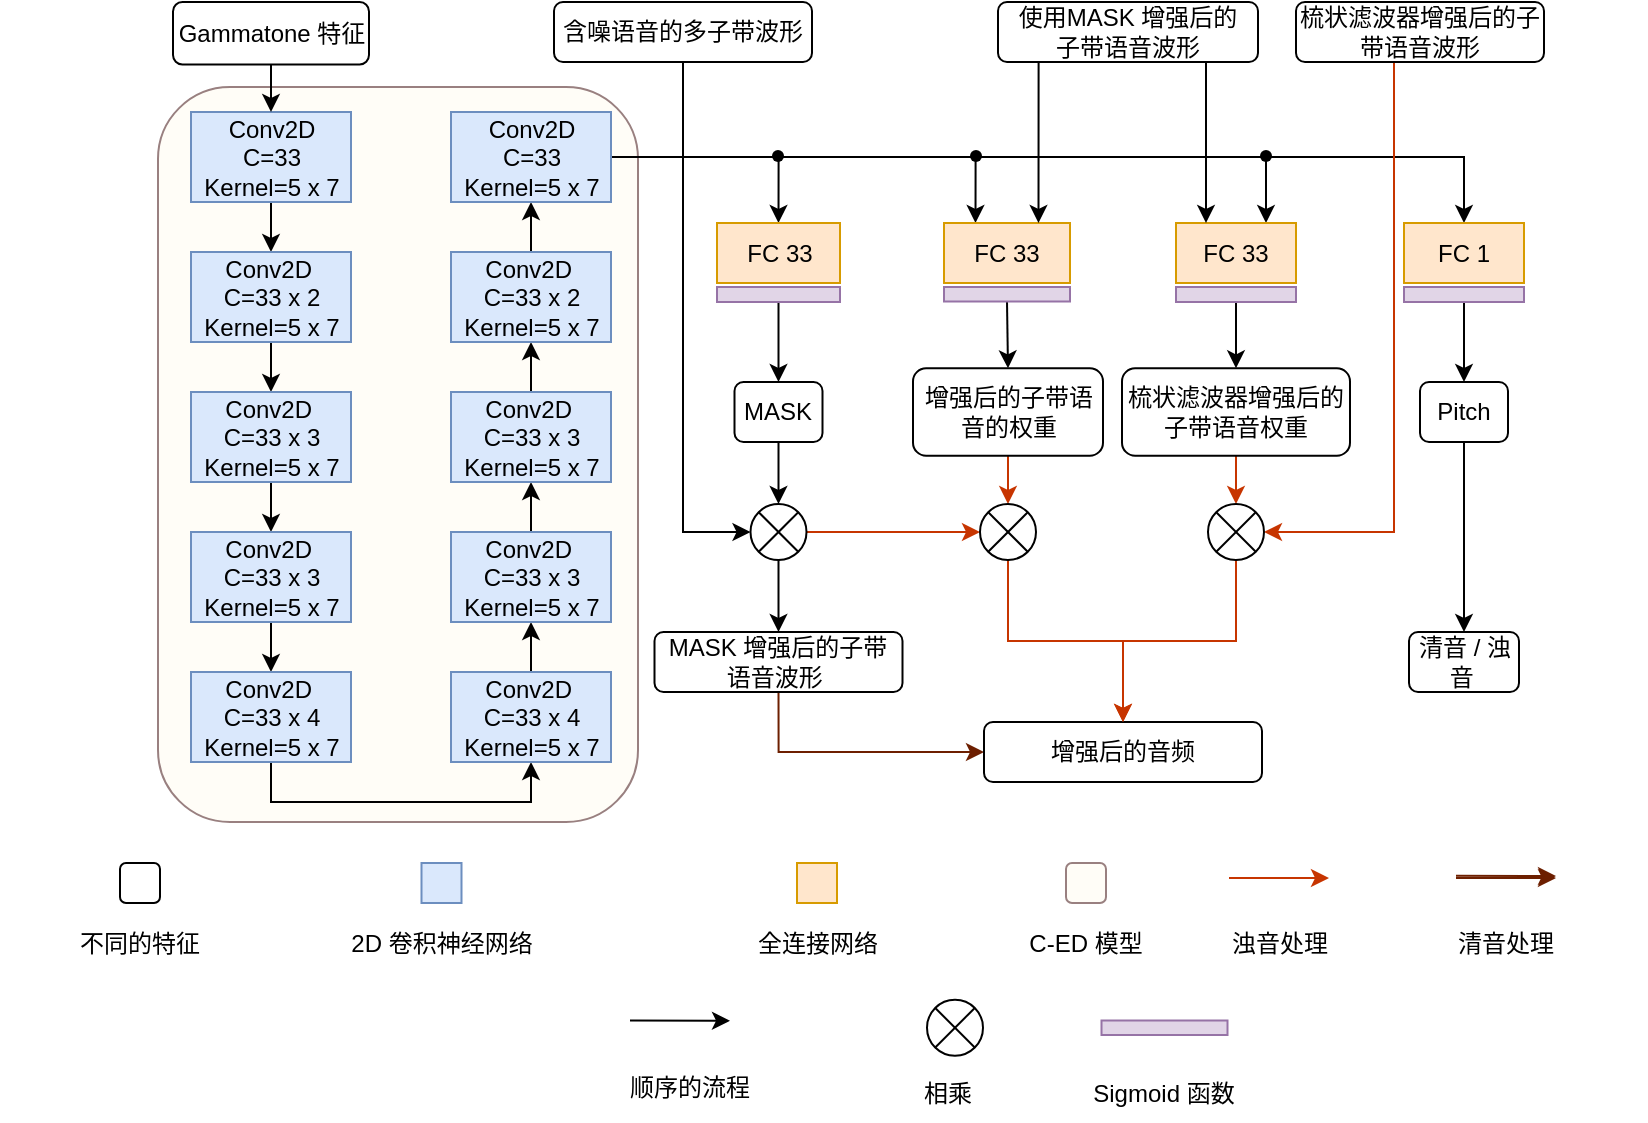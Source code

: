 <mxfile version="21.5.2" type="github">
  <diagram name="第 1 页" id="wJYim334s22GPHdo8HuX">
    <mxGraphModel dx="-627" dy="584" grid="1" gridSize="10" guides="1" tooltips="1" connect="1" arrows="1" fold="1" page="1" pageScale="1" pageWidth="827" pageHeight="1169" math="0" shadow="0">
      <root>
        <mxCell id="0" />
        <mxCell id="1" parent="0" />
        <mxCell id="y-bwJjyYfLGT31CbmjyB-1" value="" style="rounded=1;whiteSpace=wrap;html=1;fillColor=#FFFDF7;strokeColor=#998080;" vertex="1" parent="1">
          <mxGeometry x="1733" y="52.5" width="240" height="367.5" as="geometry" />
        </mxCell>
        <mxCell id="y-bwJjyYfLGT31CbmjyB-2" value="清音 /&amp;nbsp;浊音&amp;nbsp;" style="rounded=1;whiteSpace=wrap;html=1;strokeColor=default;gradientColor=none;" vertex="1" parent="1">
          <mxGeometry x="2358.5" y="325" width="55" height="30" as="geometry" />
        </mxCell>
        <mxCell id="y-bwJjyYfLGT31CbmjyB-3" style="edgeStyle=orthogonalEdgeStyle;rounded=0;orthogonalLoop=1;jettySize=auto;html=1;exitX=1;exitY=0.5;exitDx=0;exitDy=0;entryX=0;entryY=0.5;entryDx=0;entryDy=0;entryPerimeter=0;exitPerimeter=0;fillColor=#fa6800;strokeColor=#C73500;" edge="1" parent="1" source="y-bwJjyYfLGT31CbmjyB-52" target="y-bwJjyYfLGT31CbmjyB-54">
          <mxGeometry relative="1" as="geometry" />
        </mxCell>
        <mxCell id="y-bwJjyYfLGT31CbmjyB-4" style="edgeStyle=orthogonalEdgeStyle;rounded=0;orthogonalLoop=1;jettySize=auto;html=1;exitX=0.5;exitY=1;exitDx=0;exitDy=0;entryX=0;entryY=0.5;entryDx=0;entryDy=0;fillColor=#a0522d;strokeColor=#6D1F00;" edge="1" parent="1" source="y-bwJjyYfLGT31CbmjyB-5" target="y-bwJjyYfLGT31CbmjyB-41">
          <mxGeometry relative="1" as="geometry" />
        </mxCell>
        <mxCell id="y-bwJjyYfLGT31CbmjyB-5" value="MASK&amp;nbsp;增强后的子带 语音波形&amp;nbsp;" style="rounded=1;whiteSpace=wrap;html=1;strokeColor=default;" vertex="1" parent="1">
          <mxGeometry x="1981.25" y="325" width="124" height="30" as="geometry" />
        </mxCell>
        <mxCell id="y-bwJjyYfLGT31CbmjyB-6" style="edgeStyle=orthogonalEdgeStyle;rounded=0;orthogonalLoop=1;jettySize=auto;html=1;exitX=0.5;exitY=1;exitDx=0;exitDy=0;entryX=0.5;entryY=0;entryDx=0;entryDy=0;fillColor=#dae8fc;strokeColor=#000000;" edge="1" parent="1" source="y-bwJjyYfLGT31CbmjyB-7" target="y-bwJjyYfLGT31CbmjyB-9">
          <mxGeometry relative="1" as="geometry" />
        </mxCell>
        <mxCell id="y-bwJjyYfLGT31CbmjyB-7" value="Conv2D &lt;br&gt;C=33 Kernel=5 x 7" style="rounded=0;whiteSpace=wrap;html=1;fillColor=#dae8fc;strokeColor=#6c8ebf;" vertex="1" parent="1">
          <mxGeometry x="1749.5" y="65" width="80" height="45" as="geometry" />
        </mxCell>
        <mxCell id="y-bwJjyYfLGT31CbmjyB-8" style="edgeStyle=orthogonalEdgeStyle;rounded=0;orthogonalLoop=1;jettySize=auto;html=1;exitX=0.5;exitY=1;exitDx=0;exitDy=0;entryX=0.5;entryY=0;entryDx=0;entryDy=0;fillColor=#dae8fc;strokeColor=#000000;" edge="1" parent="1" source="y-bwJjyYfLGT31CbmjyB-9" target="y-bwJjyYfLGT31CbmjyB-11">
          <mxGeometry relative="1" as="geometry" />
        </mxCell>
        <mxCell id="y-bwJjyYfLGT31CbmjyB-9" value="Conv2D&amp;nbsp;&lt;br&gt;C=33 x 2 Kernel=5 x 7" style="rounded=0;whiteSpace=wrap;html=1;fillColor=#dae8fc;strokeColor=#6c8ebf;" vertex="1" parent="1">
          <mxGeometry x="1749.5" y="135" width="80" height="45" as="geometry" />
        </mxCell>
        <mxCell id="y-bwJjyYfLGT31CbmjyB-10" style="edgeStyle=orthogonalEdgeStyle;rounded=0;orthogonalLoop=1;jettySize=auto;html=1;exitX=0.5;exitY=1;exitDx=0;exitDy=0;entryX=0.5;entryY=0;entryDx=0;entryDy=0;fillColor=#dae8fc;strokeColor=#000000;" edge="1" parent="1" source="y-bwJjyYfLGT31CbmjyB-11" target="y-bwJjyYfLGT31CbmjyB-13">
          <mxGeometry relative="1" as="geometry" />
        </mxCell>
        <mxCell id="y-bwJjyYfLGT31CbmjyB-11" value="Conv2D&amp;nbsp;&lt;br&gt;C=33 x 3 Kernel=5 x 7" style="rounded=0;whiteSpace=wrap;html=1;fillColor=#dae8fc;strokeColor=#6c8ebf;" vertex="1" parent="1">
          <mxGeometry x="1749.5" y="205" width="80" height="45" as="geometry" />
        </mxCell>
        <mxCell id="y-bwJjyYfLGT31CbmjyB-12" style="edgeStyle=orthogonalEdgeStyle;rounded=0;orthogonalLoop=1;jettySize=auto;html=1;exitX=0.5;exitY=1;exitDx=0;exitDy=0;entryX=0.5;entryY=0;entryDx=0;entryDy=0;fillColor=#dae8fc;strokeColor=#000000;" edge="1" parent="1" source="y-bwJjyYfLGT31CbmjyB-13" target="y-bwJjyYfLGT31CbmjyB-15">
          <mxGeometry relative="1" as="geometry" />
        </mxCell>
        <mxCell id="y-bwJjyYfLGT31CbmjyB-13" value="Conv2D&amp;nbsp;&lt;br&gt;C=33 x 3 Kernel=5 x 7" style="rounded=0;whiteSpace=wrap;html=1;fillColor=#dae8fc;strokeColor=#6c8ebf;" vertex="1" parent="1">
          <mxGeometry x="1749.5" y="275" width="80" height="45" as="geometry" />
        </mxCell>
        <mxCell id="y-bwJjyYfLGT31CbmjyB-14" style="edgeStyle=orthogonalEdgeStyle;rounded=0;orthogonalLoop=1;jettySize=auto;html=1;exitX=0.5;exitY=1;exitDx=0;exitDy=0;entryX=0.5;entryY=1;entryDx=0;entryDy=0;" edge="1" parent="1" source="y-bwJjyYfLGT31CbmjyB-15" target="y-bwJjyYfLGT31CbmjyB-17">
          <mxGeometry relative="1" as="geometry" />
        </mxCell>
        <mxCell id="y-bwJjyYfLGT31CbmjyB-15" value="Conv2D&amp;nbsp;&lt;br&gt;C=33 x 4 Kernel=5 x 7" style="rounded=0;whiteSpace=wrap;html=1;fillColor=#dae8fc;strokeColor=#6c8ebf;" vertex="1" parent="1">
          <mxGeometry x="1749.5" y="345" width="80" height="45" as="geometry" />
        </mxCell>
        <mxCell id="y-bwJjyYfLGT31CbmjyB-16" style="edgeStyle=orthogonalEdgeStyle;rounded=0;orthogonalLoop=1;jettySize=auto;html=1;exitX=0.5;exitY=0;exitDx=0;exitDy=0;entryX=0.5;entryY=1;entryDx=0;entryDy=0;fillColor=#dae8fc;strokeColor=#000000;" edge="1" parent="1" source="y-bwJjyYfLGT31CbmjyB-17" target="y-bwJjyYfLGT31CbmjyB-19">
          <mxGeometry relative="1" as="geometry" />
        </mxCell>
        <mxCell id="y-bwJjyYfLGT31CbmjyB-17" value="Conv2D&amp;nbsp;&lt;br&gt;C=33 x 4 Kernel=5 x 7" style="rounded=0;whiteSpace=wrap;html=1;fillColor=#dae8fc;strokeColor=#6c8ebf;" vertex="1" parent="1">
          <mxGeometry x="1879.5" y="345" width="80" height="45" as="geometry" />
        </mxCell>
        <mxCell id="y-bwJjyYfLGT31CbmjyB-18" style="edgeStyle=orthogonalEdgeStyle;rounded=0;orthogonalLoop=1;jettySize=auto;html=1;exitX=0.5;exitY=0;exitDx=0;exitDy=0;entryX=0.5;entryY=1;entryDx=0;entryDy=0;fillColor=#dae8fc;strokeColor=#000000;" edge="1" parent="1" source="y-bwJjyYfLGT31CbmjyB-19" target="y-bwJjyYfLGT31CbmjyB-21">
          <mxGeometry relative="1" as="geometry" />
        </mxCell>
        <mxCell id="y-bwJjyYfLGT31CbmjyB-19" value="Conv2D&amp;nbsp;&lt;br&gt;C=33 x 3 Kernel=5 x 7" style="rounded=0;whiteSpace=wrap;html=1;fillColor=#dae8fc;strokeColor=#6c8ebf;" vertex="1" parent="1">
          <mxGeometry x="1879.5" y="275" width="80" height="45" as="geometry" />
        </mxCell>
        <mxCell id="y-bwJjyYfLGT31CbmjyB-20" style="edgeStyle=orthogonalEdgeStyle;rounded=0;orthogonalLoop=1;jettySize=auto;html=1;exitX=0.5;exitY=0;exitDx=0;exitDy=0;entryX=0.5;entryY=1;entryDx=0;entryDy=0;fillColor=#dae8fc;strokeColor=#000000;" edge="1" parent="1" source="y-bwJjyYfLGT31CbmjyB-21" target="y-bwJjyYfLGT31CbmjyB-23">
          <mxGeometry relative="1" as="geometry" />
        </mxCell>
        <mxCell id="y-bwJjyYfLGT31CbmjyB-21" value="Conv2D&amp;nbsp;&lt;br&gt;C=33 x 3 Kernel=5 x 7" style="rounded=0;whiteSpace=wrap;html=1;fillColor=#dae8fc;strokeColor=#6c8ebf;" vertex="1" parent="1">
          <mxGeometry x="1879.5" y="205" width="80" height="45" as="geometry" />
        </mxCell>
        <mxCell id="y-bwJjyYfLGT31CbmjyB-22" style="edgeStyle=orthogonalEdgeStyle;rounded=0;orthogonalLoop=1;jettySize=auto;html=1;exitX=0.5;exitY=0;exitDx=0;exitDy=0;entryX=0.5;entryY=1;entryDx=0;entryDy=0;fillColor=#dae8fc;strokeColor=#000000;" edge="1" parent="1" source="y-bwJjyYfLGT31CbmjyB-23" target="y-bwJjyYfLGT31CbmjyB-28">
          <mxGeometry relative="1" as="geometry" />
        </mxCell>
        <mxCell id="y-bwJjyYfLGT31CbmjyB-23" value="Conv2D&amp;nbsp;&lt;br&gt;C=33 x 2 Kernel=5 x 7" style="rounded=0;whiteSpace=wrap;html=1;fillColor=#dae8fc;strokeColor=#6c8ebf;" vertex="1" parent="1">
          <mxGeometry x="1879.5" y="135" width="80" height="45" as="geometry" />
        </mxCell>
        <mxCell id="y-bwJjyYfLGT31CbmjyB-24" style="edgeStyle=orthogonalEdgeStyle;rounded=0;orthogonalLoop=1;jettySize=auto;html=1;exitX=1;exitY=0.5;exitDx=0;exitDy=0;entryX=0.5;entryY=0;entryDx=0;entryDy=0;" edge="1" parent="1" source="y-bwJjyYfLGT31CbmjyB-28" target="y-bwJjyYfLGT31CbmjyB-31">
          <mxGeometry relative="1" as="geometry" />
        </mxCell>
        <mxCell id="y-bwJjyYfLGT31CbmjyB-25" style="edgeStyle=orthogonalEdgeStyle;rounded=0;orthogonalLoop=1;jettySize=auto;html=1;exitX=1;exitY=0.5;exitDx=0;exitDy=0;entryX=0.25;entryY=0;entryDx=0;entryDy=0;" edge="1" parent="1" source="y-bwJjyYfLGT31CbmjyB-28" target="y-bwJjyYfLGT31CbmjyB-43">
          <mxGeometry relative="1" as="geometry">
            <Array as="points">
              <mxPoint x="2142" y="88" />
            </Array>
          </mxGeometry>
        </mxCell>
        <mxCell id="y-bwJjyYfLGT31CbmjyB-26" style="edgeStyle=orthogonalEdgeStyle;rounded=0;orthogonalLoop=1;jettySize=auto;html=1;exitX=1;exitY=0.5;exitDx=0;exitDy=0;entryX=0.75;entryY=0;entryDx=0;entryDy=0;" edge="1" parent="1" source="y-bwJjyYfLGT31CbmjyB-28" target="y-bwJjyYfLGT31CbmjyB-42">
          <mxGeometry relative="1" as="geometry" />
        </mxCell>
        <mxCell id="y-bwJjyYfLGT31CbmjyB-27" style="edgeStyle=orthogonalEdgeStyle;rounded=0;orthogonalLoop=1;jettySize=auto;html=1;exitX=1;exitY=0.5;exitDx=0;exitDy=0;entryX=0.5;entryY=0;entryDx=0;entryDy=0;" edge="1" parent="1" source="y-bwJjyYfLGT31CbmjyB-28" target="y-bwJjyYfLGT31CbmjyB-38">
          <mxGeometry relative="1" as="geometry" />
        </mxCell>
        <mxCell id="y-bwJjyYfLGT31CbmjyB-28" value="Conv2D &lt;br&gt;C=33 Kernel=5 x 7" style="rounded=0;whiteSpace=wrap;html=1;fillColor=#dae8fc;strokeColor=#6c8ebf;" vertex="1" parent="1">
          <mxGeometry x="1879.5" y="65" width="80" height="45" as="geometry" />
        </mxCell>
        <mxCell id="y-bwJjyYfLGT31CbmjyB-29" style="edgeStyle=orthogonalEdgeStyle;rounded=0;orthogonalLoop=1;jettySize=auto;html=1;exitX=0.5;exitY=1;exitDx=0;exitDy=0;entryX=0.5;entryY=0;entryDx=0;entryDy=0;" edge="1" parent="1" source="y-bwJjyYfLGT31CbmjyB-30" target="y-bwJjyYfLGT31CbmjyB-7">
          <mxGeometry relative="1" as="geometry" />
        </mxCell>
        <mxCell id="y-bwJjyYfLGT31CbmjyB-30" value="Gammatone&amp;nbsp;特征" style="rounded=1;whiteSpace=wrap;html=1;" vertex="1" parent="1">
          <mxGeometry x="1740.5" y="10" width="98" height="31.25" as="geometry" />
        </mxCell>
        <mxCell id="y-bwJjyYfLGT31CbmjyB-31" value="FC 33" style="rounded=0;whiteSpace=wrap;html=1;fillColor=#ffe6cc;strokeColor=#d79b00;" vertex="1" parent="1">
          <mxGeometry x="2012.5" y="120.5" width="61.5" height="30" as="geometry" />
        </mxCell>
        <mxCell id="y-bwJjyYfLGT31CbmjyB-32" style="edgeStyle=orthogonalEdgeStyle;rounded=0;orthogonalLoop=1;jettySize=auto;html=1;exitX=0.5;exitY=1;exitDx=0;exitDy=0;entryX=0.5;entryY=0;entryDx=0;entryDy=0;entryPerimeter=0;" edge="1" parent="1" source="y-bwJjyYfLGT31CbmjyB-33" target="y-bwJjyYfLGT31CbmjyB-52">
          <mxGeometry relative="1" as="geometry" />
        </mxCell>
        <mxCell id="y-bwJjyYfLGT31CbmjyB-33" value="MASK" style="rounded=1;whiteSpace=wrap;html=1;" vertex="1" parent="1">
          <mxGeometry x="2021.25" y="200" width="44" height="30" as="geometry" />
        </mxCell>
        <mxCell id="y-bwJjyYfLGT31CbmjyB-34" style="edgeStyle=orthogonalEdgeStyle;rounded=0;orthogonalLoop=1;jettySize=auto;html=1;exitX=0.5;exitY=1;exitDx=0;exitDy=0;entryX=0.5;entryY=0;entryDx=0;entryDy=0;entryPerimeter=0;fillColor=#fa6800;strokeColor=#C73500;" edge="1" parent="1" source="y-bwJjyYfLGT31CbmjyB-35" target="y-bwJjyYfLGT31CbmjyB-54">
          <mxGeometry relative="1" as="geometry">
            <Array as="points">
              <mxPoint x="2158" y="250" />
              <mxPoint x="2158" y="250" />
            </Array>
          </mxGeometry>
        </mxCell>
        <mxCell id="y-bwJjyYfLGT31CbmjyB-35" value="增强后的子带语音的权重" style="rounded=1;whiteSpace=wrap;html=1;" vertex="1" parent="1">
          <mxGeometry x="2110.5" y="193.13" width="95" height="43.75" as="geometry" />
        </mxCell>
        <mxCell id="y-bwJjyYfLGT31CbmjyB-36" style="edgeStyle=orthogonalEdgeStyle;rounded=0;orthogonalLoop=1;jettySize=auto;html=1;exitX=0.5;exitY=1;exitDx=0;exitDy=0;entryX=0.5;entryY=0;entryDx=0;entryDy=0;entryPerimeter=0;fillColor=#fa6800;strokeColor=#C73500;" edge="1" parent="1" source="y-bwJjyYfLGT31CbmjyB-37" target="y-bwJjyYfLGT31CbmjyB-56">
          <mxGeometry relative="1" as="geometry" />
        </mxCell>
        <mxCell id="y-bwJjyYfLGT31CbmjyB-37" value="梳状滤波器增强后的子带语音权重" style="rounded=1;whiteSpace=wrap;html=1;" vertex="1" parent="1">
          <mxGeometry x="2215" y="193.13" width="114" height="43.75" as="geometry" />
        </mxCell>
        <mxCell id="y-bwJjyYfLGT31CbmjyB-38" value="FC 1" style="rounded=0;whiteSpace=wrap;html=1;fillColor=#ffe6cc;strokeColor=#d79b00;" vertex="1" parent="1">
          <mxGeometry x="2356" y="120.5" width="60" height="30" as="geometry" />
        </mxCell>
        <mxCell id="y-bwJjyYfLGT31CbmjyB-39" style="edgeStyle=orthogonalEdgeStyle;rounded=0;orthogonalLoop=1;jettySize=auto;html=1;exitX=0.5;exitY=1;exitDx=0;exitDy=0;entryX=0.5;entryY=0;entryDx=0;entryDy=0;" edge="1" parent="1" source="y-bwJjyYfLGT31CbmjyB-40" target="y-bwJjyYfLGT31CbmjyB-2">
          <mxGeometry relative="1" as="geometry" />
        </mxCell>
        <mxCell id="y-bwJjyYfLGT31CbmjyB-40" value="Pitch" style="rounded=1;whiteSpace=wrap;html=1;" vertex="1" parent="1">
          <mxGeometry x="2364" y="200" width="44" height="30" as="geometry" />
        </mxCell>
        <mxCell id="y-bwJjyYfLGT31CbmjyB-41" value="增强后的音频" style="rounded=1;whiteSpace=wrap;html=1;strokeColor=default;" vertex="1" parent="1">
          <mxGeometry x="2146" y="370" width="139" height="30" as="geometry" />
        </mxCell>
        <mxCell id="y-bwJjyYfLGT31CbmjyB-42" value="FC 33" style="rounded=0;whiteSpace=wrap;html=1;fillColor=#ffe6cc;strokeColor=#d79b00;" vertex="1" parent="1">
          <mxGeometry x="2242" y="120.5" width="60" height="30" as="geometry" />
        </mxCell>
        <mxCell id="y-bwJjyYfLGT31CbmjyB-43" value="FC 33" style="rounded=0;whiteSpace=wrap;html=1;fillColor=#ffe6cc;strokeColor=#d79b00;" vertex="1" parent="1">
          <mxGeometry x="2126" y="120.5" width="63" height="30" as="geometry" />
        </mxCell>
        <mxCell id="y-bwJjyYfLGT31CbmjyB-44" style="edgeStyle=orthogonalEdgeStyle;rounded=0;orthogonalLoop=1;jettySize=auto;html=1;exitX=0.25;exitY=1;exitDx=0;exitDy=0;entryX=0.75;entryY=0;entryDx=0;entryDy=0;" edge="1" parent="1" source="y-bwJjyYfLGT31CbmjyB-46" target="y-bwJjyYfLGT31CbmjyB-43">
          <mxGeometry relative="1" as="geometry">
            <Array as="points">
              <mxPoint x="2174" y="40" />
            </Array>
          </mxGeometry>
        </mxCell>
        <mxCell id="y-bwJjyYfLGT31CbmjyB-45" style="edgeStyle=orthogonalEdgeStyle;rounded=0;orthogonalLoop=1;jettySize=auto;html=1;exitX=0.75;exitY=1;exitDx=0;exitDy=0;entryX=0.25;entryY=0;entryDx=0;entryDy=0;" edge="1" parent="1" source="y-bwJjyYfLGT31CbmjyB-46" target="y-bwJjyYfLGT31CbmjyB-42">
          <mxGeometry relative="1" as="geometry">
            <mxPoint x="2256" y="140" as="targetPoint" />
            <Array as="points">
              <mxPoint x="2257" y="40" />
            </Array>
          </mxGeometry>
        </mxCell>
        <mxCell id="y-bwJjyYfLGT31CbmjyB-46" value="使用MASK&amp;nbsp;增强后的&lt;br&gt;子带语音波形" style="rounded=1;whiteSpace=wrap;html=1;" vertex="1" parent="1">
          <mxGeometry x="2153" y="10.0" width="130" height="30" as="geometry" />
        </mxCell>
        <mxCell id="y-bwJjyYfLGT31CbmjyB-47" style="edgeStyle=orthogonalEdgeStyle;rounded=0;orthogonalLoop=1;jettySize=auto;html=1;exitX=0.5;exitY=1;exitDx=0;exitDy=0;entryX=0;entryY=0.5;entryDx=0;entryDy=0;entryPerimeter=0;" edge="1" parent="1" source="y-bwJjyYfLGT31CbmjyB-48" target="y-bwJjyYfLGT31CbmjyB-52">
          <mxGeometry relative="1" as="geometry" />
        </mxCell>
        <mxCell id="y-bwJjyYfLGT31CbmjyB-48" value="含噪语音的多子带波形" style="rounded=1;whiteSpace=wrap;html=1;strokeColor=default;" vertex="1" parent="1">
          <mxGeometry x="1931" y="10" width="129" height="30" as="geometry" />
        </mxCell>
        <mxCell id="y-bwJjyYfLGT31CbmjyB-49" style="edgeStyle=orthogonalEdgeStyle;rounded=0;orthogonalLoop=1;jettySize=auto;html=1;exitX=0.5;exitY=1;exitDx=0;exitDy=0;entryX=1;entryY=0.5;entryDx=0;entryDy=0;entryPerimeter=0;fillColor=#fa6800;strokeColor=#C73500;" edge="1" parent="1" source="y-bwJjyYfLGT31CbmjyB-50" target="y-bwJjyYfLGT31CbmjyB-56">
          <mxGeometry relative="1" as="geometry">
            <mxPoint x="2301" y="275" as="targetPoint" />
            <Array as="points">
              <mxPoint x="2351" y="40" />
              <mxPoint x="2351" y="275" />
            </Array>
          </mxGeometry>
        </mxCell>
        <mxCell id="y-bwJjyYfLGT31CbmjyB-50" value="梳状滤波器增强后的子带语音波形" style="rounded=1;whiteSpace=wrap;html=1;strokeColor=default;" vertex="1" parent="1">
          <mxGeometry x="2302" y="10.0" width="124" height="30" as="geometry" />
        </mxCell>
        <mxCell id="y-bwJjyYfLGT31CbmjyB-51" style="edgeStyle=orthogonalEdgeStyle;rounded=0;orthogonalLoop=1;jettySize=auto;html=1;exitX=0.5;exitY=1;exitDx=0;exitDy=0;exitPerimeter=0;entryX=0.5;entryY=0;entryDx=0;entryDy=0;" edge="1" parent="1" source="y-bwJjyYfLGT31CbmjyB-52" target="y-bwJjyYfLGT31CbmjyB-5">
          <mxGeometry relative="1" as="geometry" />
        </mxCell>
        <mxCell id="y-bwJjyYfLGT31CbmjyB-52" value="" style="verticalLabelPosition=bottom;verticalAlign=top;html=1;shape=mxgraph.flowchart.or;" vertex="1" parent="1">
          <mxGeometry x="2029.25" y="261" width="28" height="28" as="geometry" />
        </mxCell>
        <mxCell id="y-bwJjyYfLGT31CbmjyB-53" style="edgeStyle=orthogonalEdgeStyle;rounded=0;orthogonalLoop=1;jettySize=auto;html=1;exitX=0.5;exitY=1;exitDx=0;exitDy=0;exitPerimeter=0;entryX=0.5;entryY=0;entryDx=0;entryDy=0;fillColor=#fa6800;strokeColor=#C73500;" edge="1" parent="1" source="y-bwJjyYfLGT31CbmjyB-54" target="y-bwJjyYfLGT31CbmjyB-41">
          <mxGeometry relative="1" as="geometry" />
        </mxCell>
        <mxCell id="y-bwJjyYfLGT31CbmjyB-54" value="" style="verticalLabelPosition=bottom;verticalAlign=top;html=1;shape=mxgraph.flowchart.or;" vertex="1" parent="1">
          <mxGeometry x="2144" y="261" width="28" height="28" as="geometry" />
        </mxCell>
        <mxCell id="y-bwJjyYfLGT31CbmjyB-55" style="edgeStyle=orthogonalEdgeStyle;rounded=0;orthogonalLoop=1;jettySize=auto;html=1;exitX=0.5;exitY=1;exitDx=0;exitDy=0;exitPerimeter=0;entryX=0.5;entryY=0;entryDx=0;entryDy=0;fillColor=#fa6800;strokeColor=#C73500;" edge="1" parent="1" source="y-bwJjyYfLGT31CbmjyB-56" target="y-bwJjyYfLGT31CbmjyB-41">
          <mxGeometry relative="1" as="geometry" />
        </mxCell>
        <mxCell id="y-bwJjyYfLGT31CbmjyB-56" value="" style="verticalLabelPosition=bottom;verticalAlign=top;html=1;shape=mxgraph.flowchart.or;" vertex="1" parent="1">
          <mxGeometry x="2258" y="261" width="28" height="28" as="geometry" />
        </mxCell>
        <mxCell id="y-bwJjyYfLGT31CbmjyB-57" value="" style="group" vertex="1" connectable="0" parent="1">
          <mxGeometry x="1819.75" y="440.5" width="110" height="55" as="geometry" />
        </mxCell>
        <mxCell id="y-bwJjyYfLGT31CbmjyB-58" value="" style="rounded=0;whiteSpace=wrap;html=1;fillColor=#dae8fc;strokeColor=#6c8ebf;" vertex="1" parent="y-bwJjyYfLGT31CbmjyB-57">
          <mxGeometry x="45" width="20" height="20" as="geometry" />
        </mxCell>
        <mxCell id="y-bwJjyYfLGT31CbmjyB-59" value="2D&amp;nbsp;卷积神经网络" style="rounded=0;whiteSpace=wrap;html=1;strokeColor=none;fillColor=none;" vertex="1" parent="y-bwJjyYfLGT31CbmjyB-57">
          <mxGeometry y="25" width="110" height="30" as="geometry" />
        </mxCell>
        <mxCell id="y-bwJjyYfLGT31CbmjyB-60" value="" style="group;fillColor=none;" vertex="1" connectable="0" parent="1">
          <mxGeometry x="2007.5" y="440.5" width="110" height="55" as="geometry" />
        </mxCell>
        <mxCell id="y-bwJjyYfLGT31CbmjyB-61" value="" style="rounded=0;whiteSpace=wrap;html=1;fillColor=#ffe6cc;strokeColor=#d79b00;" vertex="1" parent="y-bwJjyYfLGT31CbmjyB-60">
          <mxGeometry x="45" width="20" height="20" as="geometry" />
        </mxCell>
        <mxCell id="y-bwJjyYfLGT31CbmjyB-62" value="全连接网络" style="rounded=0;whiteSpace=wrap;html=1;strokeColor=none;fillColor=none;" vertex="1" parent="y-bwJjyYfLGT31CbmjyB-60">
          <mxGeometry y="25" width="110" height="30" as="geometry" />
        </mxCell>
        <mxCell id="y-bwJjyYfLGT31CbmjyB-63" value="" style="group" vertex="1" connectable="0" parent="1">
          <mxGeometry x="2122" y="440.5" width="150" height="53.75" as="geometry" />
        </mxCell>
        <mxCell id="y-bwJjyYfLGT31CbmjyB-64" value="C-ED&amp;nbsp;模型" style="rounded=0;whiteSpace=wrap;html=1;strokeColor=none;fillColor=none;" vertex="1" parent="y-bwJjyYfLGT31CbmjyB-63">
          <mxGeometry y="27.5" width="150" height="26.25" as="geometry" />
        </mxCell>
        <mxCell id="y-bwJjyYfLGT31CbmjyB-65" value="" style="rounded=1;whiteSpace=wrap;html=1;fillColor=#fffdf7;strokeColor=#998080;fontColor=#ffffff;" vertex="1" parent="y-bwJjyYfLGT31CbmjyB-63">
          <mxGeometry x="65" width="20" height="20" as="geometry" />
        </mxCell>
        <mxCell id="y-bwJjyYfLGT31CbmjyB-66" value="" style="endArrow=classic;html=1;rounded=0;fillColor=#a0522d;strokeColor=#6D1F00;" edge="1" parent="1">
          <mxGeometry width="50" height="50" relative="1" as="geometry">
            <mxPoint x="2382" y="448" as="sourcePoint" />
            <mxPoint x="2432" y="448" as="targetPoint" />
          </mxGeometry>
        </mxCell>
        <mxCell id="y-bwJjyYfLGT31CbmjyB-67" value="" style="endArrow=classic;html=1;rounded=0;fillColor=#fa6800;strokeColor=#C73500;" edge="1" parent="1">
          <mxGeometry width="50" height="50" relative="1" as="geometry">
            <mxPoint x="2268.5" y="448" as="sourcePoint" />
            <mxPoint x="2318.5" y="448" as="targetPoint" />
          </mxGeometry>
        </mxCell>
        <mxCell id="y-bwJjyYfLGT31CbmjyB-68" value="浊音处理" style="rounded=0;whiteSpace=wrap;html=1;strokeColor=none;fillColor=none;" vertex="1" parent="1">
          <mxGeometry x="2219" y="468" width="150" height="26.25" as="geometry" />
        </mxCell>
        <mxCell id="y-bwJjyYfLGT31CbmjyB-72" value="" style="verticalLabelPosition=bottom;verticalAlign=top;html=1;shape=mxgraph.flowchart.or;" vertex="1" parent="1">
          <mxGeometry x="2117.5" y="508.87" width="28" height="28" as="geometry" />
        </mxCell>
        <mxCell id="y-bwJjyYfLGT31CbmjyB-73" value="相乘" style="rounded=0;whiteSpace=wrap;html=1;strokeColor=none;fillColor=none;" vertex="1" parent="1">
          <mxGeometry x="2053" y="543" width="150" height="26.25" as="geometry" />
        </mxCell>
        <mxCell id="y-bwJjyYfLGT31CbmjyB-74" style="edgeStyle=orthogonalEdgeStyle;rounded=0;orthogonalLoop=1;jettySize=auto;html=1;exitX=0.5;exitY=1;exitDx=0;exitDy=0;entryX=0.5;entryY=0;entryDx=0;entryDy=0;" edge="1" parent="1" source="y-bwJjyYfLGT31CbmjyB-75" target="y-bwJjyYfLGT31CbmjyB-33">
          <mxGeometry relative="1" as="geometry" />
        </mxCell>
        <mxCell id="y-bwJjyYfLGT31CbmjyB-75" value="" style="rounded=0;whiteSpace=wrap;html=1;fillColor=#e1d5e7;strokeColor=#9673a6;" vertex="1" parent="1">
          <mxGeometry x="2012.5" y="152.5" width="61.5" height="7.5" as="geometry" />
        </mxCell>
        <mxCell id="y-bwJjyYfLGT31CbmjyB-76" style="edgeStyle=orthogonalEdgeStyle;rounded=0;orthogonalLoop=1;jettySize=auto;html=1;exitX=0.5;exitY=1;exitDx=0;exitDy=0;entryX=0.5;entryY=0;entryDx=0;entryDy=0;" edge="1" parent="1" source="y-bwJjyYfLGT31CbmjyB-77" target="y-bwJjyYfLGT31CbmjyB-35">
          <mxGeometry relative="1" as="geometry" />
        </mxCell>
        <mxCell id="y-bwJjyYfLGT31CbmjyB-77" value="" style="rounded=0;whiteSpace=wrap;html=1;fillColor=#e1d5e7;strokeColor=#9673a6;" vertex="1" parent="1">
          <mxGeometry x="2126" y="152.5" width="63" height="7.25" as="geometry" />
        </mxCell>
        <mxCell id="y-bwJjyYfLGT31CbmjyB-78" style="edgeStyle=orthogonalEdgeStyle;rounded=0;orthogonalLoop=1;jettySize=auto;html=1;exitX=0.5;exitY=1;exitDx=0;exitDy=0;entryX=0.5;entryY=0;entryDx=0;entryDy=0;" edge="1" parent="1" source="y-bwJjyYfLGT31CbmjyB-79" target="y-bwJjyYfLGT31CbmjyB-37">
          <mxGeometry relative="1" as="geometry" />
        </mxCell>
        <mxCell id="y-bwJjyYfLGT31CbmjyB-79" value="" style="rounded=0;whiteSpace=wrap;html=1;fillColor=#e1d5e7;strokeColor=#9673a6;" vertex="1" parent="1">
          <mxGeometry x="2242" y="152.5" width="60" height="7.5" as="geometry" />
        </mxCell>
        <mxCell id="y-bwJjyYfLGT31CbmjyB-80" style="edgeStyle=orthogonalEdgeStyle;rounded=0;orthogonalLoop=1;jettySize=auto;html=1;exitX=0.5;exitY=1;exitDx=0;exitDy=0;entryX=0.5;entryY=0;entryDx=0;entryDy=0;" edge="1" parent="1" source="y-bwJjyYfLGT31CbmjyB-81" target="y-bwJjyYfLGT31CbmjyB-40">
          <mxGeometry relative="1" as="geometry" />
        </mxCell>
        <mxCell id="y-bwJjyYfLGT31CbmjyB-81" value="&amp;nbsp;" style="rounded=0;whiteSpace=wrap;html=1;fillColor=#e1d5e7;strokeColor=#9673a6;" vertex="1" parent="1">
          <mxGeometry x="2356" y="152.5" width="60" height="7.5" as="geometry" />
        </mxCell>
        <mxCell id="y-bwJjyYfLGT31CbmjyB-82" value="" style="rounded=0;whiteSpace=wrap;html=1;fillColor=#e1d5e7;strokeColor=#9673a6;" vertex="1" parent="1">
          <mxGeometry x="2204.75" y="519.25" width="63" height="7.25" as="geometry" />
        </mxCell>
        <mxCell id="y-bwJjyYfLGT31CbmjyB-83" value="Sigmoid&amp;nbsp;函数" style="rounded=0;whiteSpace=wrap;html=1;strokeColor=none;fillColor=none;" vertex="1" parent="1">
          <mxGeometry x="2161.25" y="543" width="150" height="26.25" as="geometry" />
        </mxCell>
        <mxCell id="y-bwJjyYfLGT31CbmjyB-84" value="" style="group" vertex="1" connectable="0" parent="1">
          <mxGeometry x="2337" y="446.88" width="140" height="47.37" as="geometry" />
        </mxCell>
        <mxCell id="y-bwJjyYfLGT31CbmjyB-85" value="清音处理" style="rounded=0;whiteSpace=wrap;html=1;strokeColor=none;fillColor=none;" vertex="1" parent="y-bwJjyYfLGT31CbmjyB-84">
          <mxGeometry y="21.12" width="140" height="26.25" as="geometry" />
        </mxCell>
        <mxCell id="y-bwJjyYfLGT31CbmjyB-86" value="" style="endArrow=classic;html=1;rounded=0;fillColor=#a0522d;strokeColor=#6D1F00;" edge="1" parent="y-bwJjyYfLGT31CbmjyB-84">
          <mxGeometry width="50" height="50" relative="1" as="geometry">
            <mxPoint x="45" as="sourcePoint" />
            <mxPoint x="95" y="0.12" as="targetPoint" />
          </mxGeometry>
        </mxCell>
        <mxCell id="y-bwJjyYfLGT31CbmjyB-87" value="" style="group" vertex="1" connectable="0" parent="1">
          <mxGeometry x="1654" y="440.5" width="140" height="53.75" as="geometry" />
        </mxCell>
        <mxCell id="y-bwJjyYfLGT31CbmjyB-88" value="不同的特征" style="rounded=0;whiteSpace=wrap;html=1;strokeColor=none;fillColor=none;" vertex="1" parent="y-bwJjyYfLGT31CbmjyB-87">
          <mxGeometry y="27.5" width="140" height="26.25" as="geometry" />
        </mxCell>
        <mxCell id="y-bwJjyYfLGT31CbmjyB-89" value="" style="rounded=1;whiteSpace=wrap;html=1;fillColor=#FFFFFF;strokeColor=#000000;" vertex="1" parent="y-bwJjyYfLGT31CbmjyB-87">
          <mxGeometry x="60" width="20" height="20" as="geometry" />
        </mxCell>
        <mxCell id="y-bwJjyYfLGT31CbmjyB-90" value="顺序的流程" style="rounded=0;whiteSpace=wrap;html=1;strokeColor=none;fillColor=none;" vertex="1" parent="1">
          <mxGeometry x="1924" y="540.37" width="150" height="26.25" as="geometry" />
        </mxCell>
        <mxCell id="y-bwJjyYfLGT31CbmjyB-91" value="" style="endArrow=classic;html=1;rounded=0;fillColor=#a0522d;strokeColor=#000000;" edge="1" parent="1">
          <mxGeometry width="50" height="50" relative="1" as="geometry">
            <mxPoint x="1969" y="519.25" as="sourcePoint" />
            <mxPoint x="2019" y="519.37" as="targetPoint" />
          </mxGeometry>
        </mxCell>
        <mxCell id="y-bwJjyYfLGT31CbmjyB-92" value="" style="shape=waypoint;sketch=0;fillStyle=solid;size=6;pointerEvents=1;points=[];fillColor=none;resizable=0;rotatable=0;perimeter=centerPerimeter;snapToPoint=1;" vertex="1" parent="1">
          <mxGeometry x="2033" y="77" width="20" height="20" as="geometry" />
        </mxCell>
        <mxCell id="y-bwJjyYfLGT31CbmjyB-93" value="" style="shape=waypoint;sketch=0;fillStyle=solid;size=6;pointerEvents=1;points=[];fillColor=none;resizable=0;rotatable=0;perimeter=centerPerimeter;snapToPoint=1;" vertex="1" parent="1">
          <mxGeometry x="2132" y="77" width="20" height="20" as="geometry" />
        </mxCell>
        <mxCell id="y-bwJjyYfLGT31CbmjyB-94" value="" style="shape=waypoint;sketch=0;fillStyle=solid;size=6;pointerEvents=1;points=[];fillColor=none;resizable=0;rotatable=0;perimeter=centerPerimeter;snapToPoint=1;" vertex="1" parent="1">
          <mxGeometry x="2277" y="77" width="20" height="20" as="geometry" />
        </mxCell>
      </root>
    </mxGraphModel>
  </diagram>
</mxfile>
